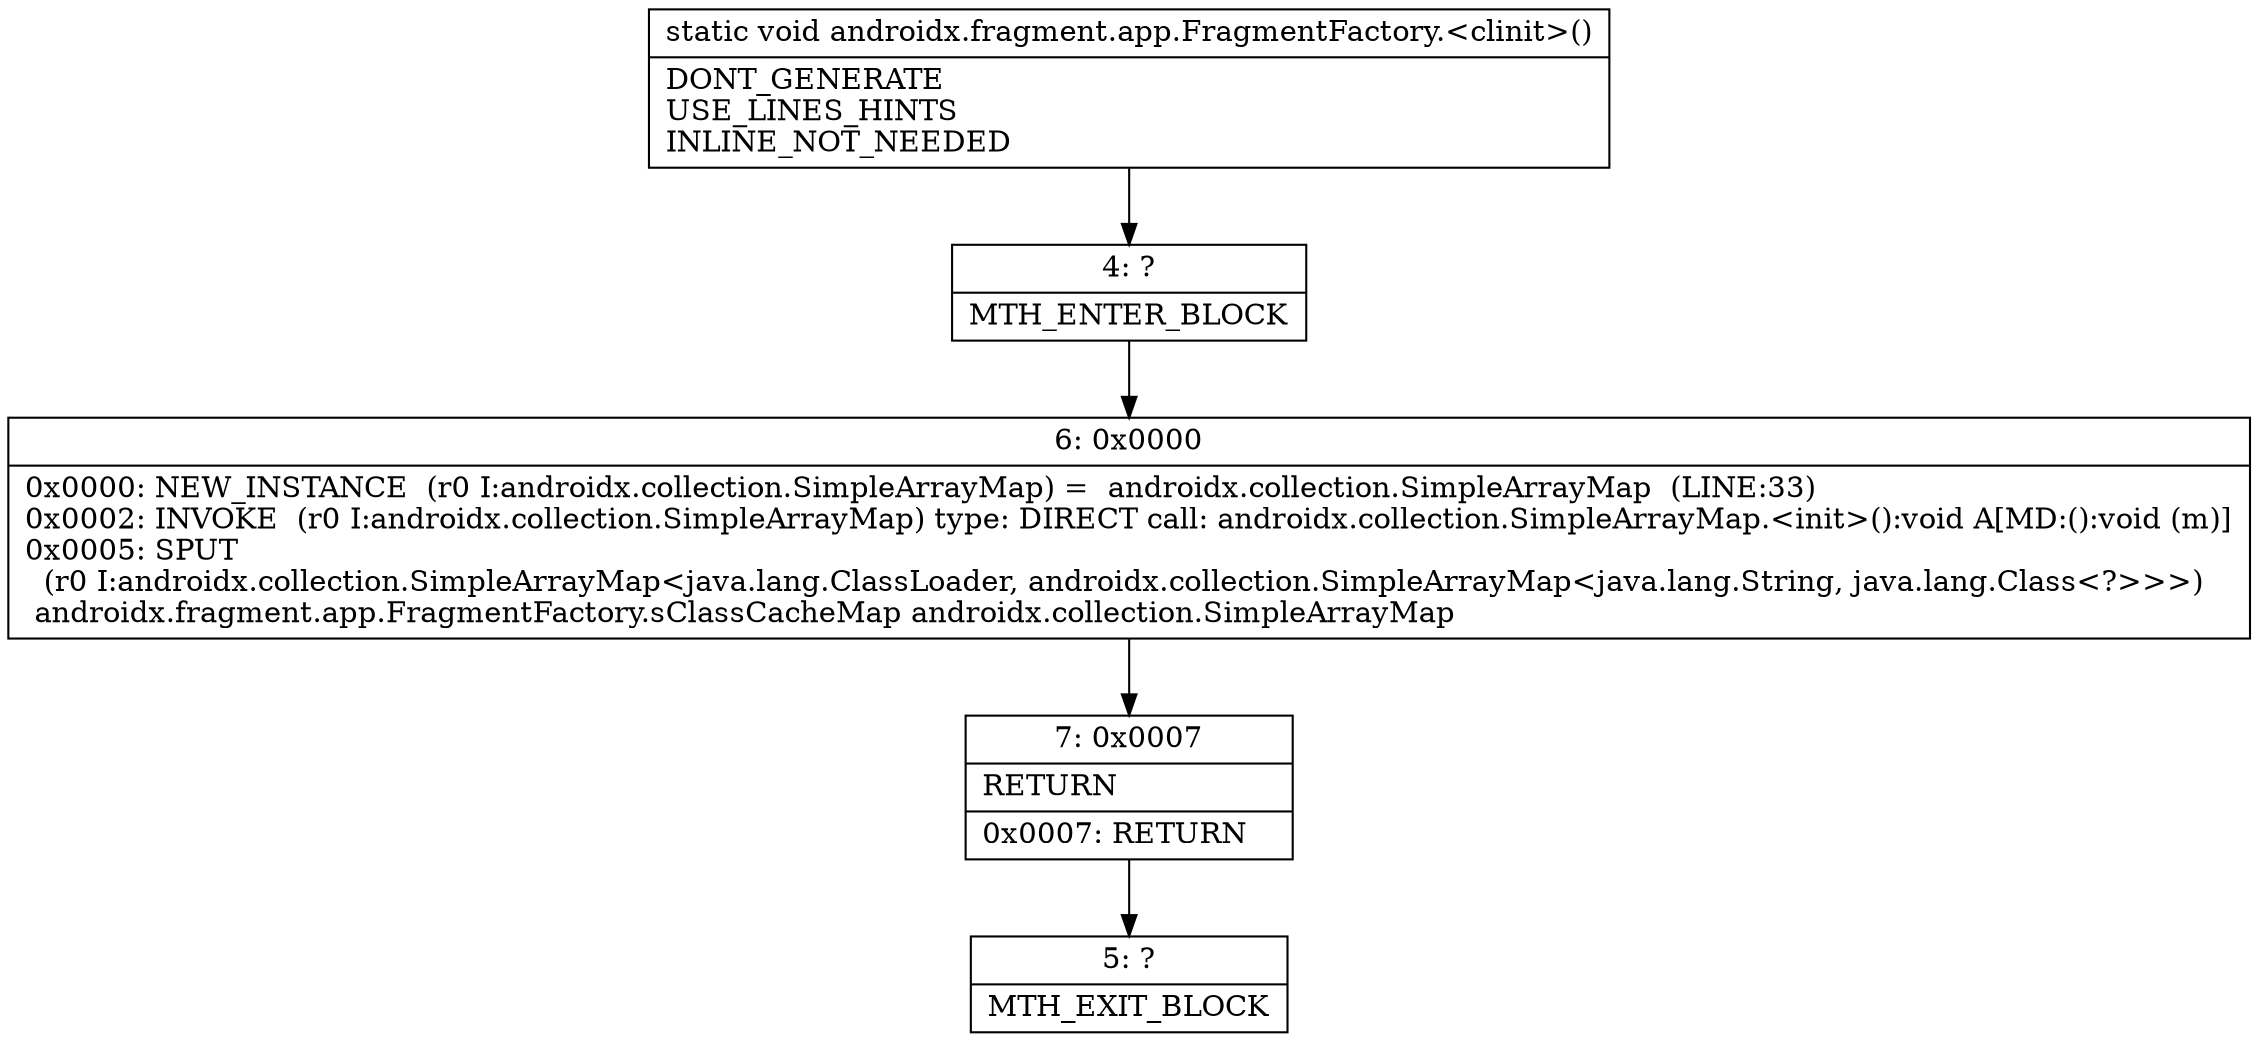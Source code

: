 digraph "CFG forandroidx.fragment.app.FragmentFactory.\<clinit\>()V" {
Node_4 [shape=record,label="{4\:\ ?|MTH_ENTER_BLOCK\l}"];
Node_6 [shape=record,label="{6\:\ 0x0000|0x0000: NEW_INSTANCE  (r0 I:androidx.collection.SimpleArrayMap) =  androidx.collection.SimpleArrayMap  (LINE:33)\l0x0002: INVOKE  (r0 I:androidx.collection.SimpleArrayMap) type: DIRECT call: androidx.collection.SimpleArrayMap.\<init\>():void A[MD:():void (m)]\l0x0005: SPUT  \l  (r0 I:androidx.collection.SimpleArrayMap\<java.lang.ClassLoader, androidx.collection.SimpleArrayMap\<java.lang.String, java.lang.Class\<?\>\>\>)\l androidx.fragment.app.FragmentFactory.sClassCacheMap androidx.collection.SimpleArrayMap \l}"];
Node_7 [shape=record,label="{7\:\ 0x0007|RETURN\l|0x0007: RETURN   \l}"];
Node_5 [shape=record,label="{5\:\ ?|MTH_EXIT_BLOCK\l}"];
MethodNode[shape=record,label="{static void androidx.fragment.app.FragmentFactory.\<clinit\>()  | DONT_GENERATE\lUSE_LINES_HINTS\lINLINE_NOT_NEEDED\l}"];
MethodNode -> Node_4;Node_4 -> Node_6;
Node_6 -> Node_7;
Node_7 -> Node_5;
}

